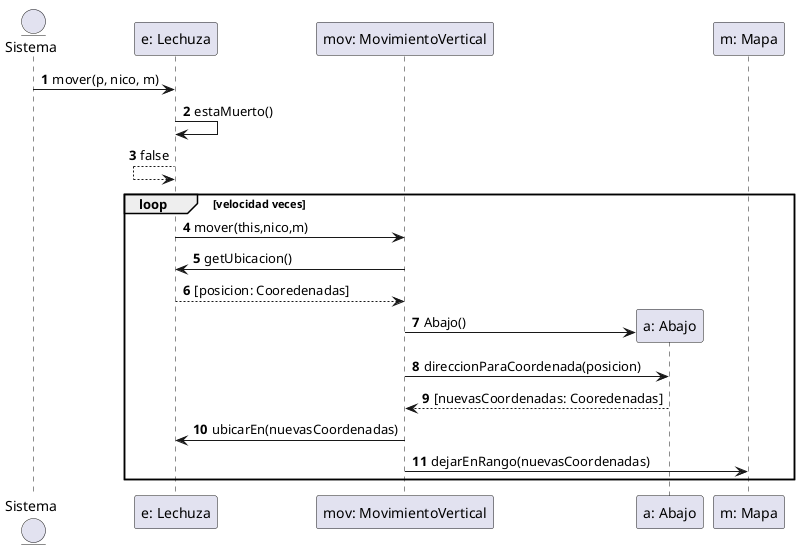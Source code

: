 @startuml
'https://plantuml.com/sequence-diagram

autonumber
entity Sistema
Sistema ->"e: Lechuza": mover(p, nico, m)
"e: Lechuza" -> "e: Lechuza": estaMuerto()
"e: Lechuza" <-- "e: Lechuza": false
loop velocidad veces
"e: Lechuza" -> "mov: MovimientoVertical": mover(this,nico,m)
"mov: MovimientoVertical" -> "e: Lechuza": getUbicacion()
"mov: MovimientoVertical" <-- "e: Lechuza": [posicion: Cooredenadas]
create "a: Abajo"
"mov: MovimientoVertical" -> "a: Abajo": Abajo()
"mov: MovimientoVertical" -> "a: Abajo": direccionParaCoordenada(posicion)
"mov: MovimientoVertical" <-- "a: Abajo": [nuevasCoordenadas: Cooredenadas]
"mov: MovimientoVertical" -> "e: Lechuza": ubicarEn(nuevasCoordenadas)
"mov: MovimientoVertical" -> "m: Mapa": dejarEnRango(nuevasCoordenadas)

end


@enduml